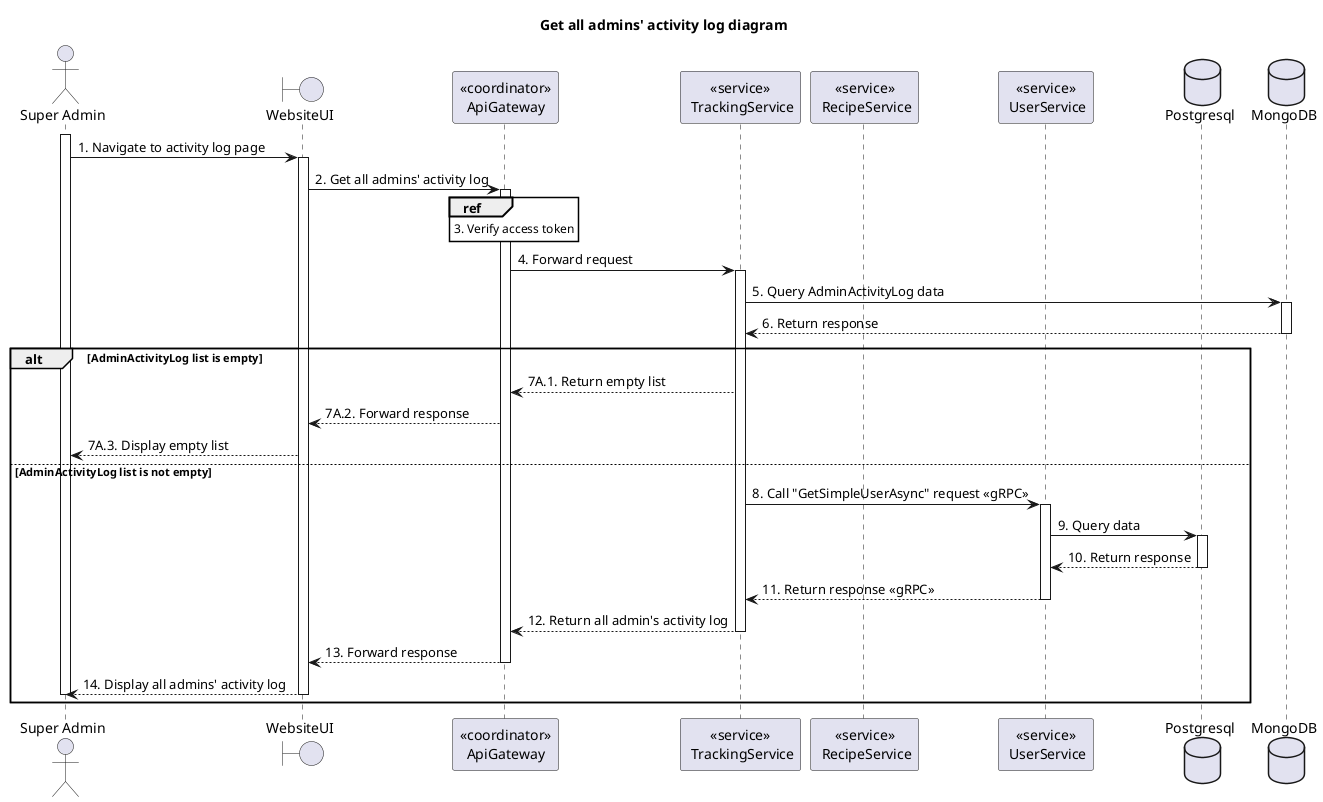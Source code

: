 @startuml Sequence
title "Get all admins' activity log diagram"
' Style section
<style>
  sequenceDiagram {
    reference {
      BackGroundColor white
    }
}
</style>

actor "Super Admin" as SuperAdmin
activate SuperAdmin

boundary WebsiteUI
participant "<<coordinator>>\nApiGateway" as ApiGateway
participant "<<service>>\n TrackingService" as TrackingService
participant "<<service>>\n RecipeService" as RecipeService
participant "<<service>>\n UserService" as UserService
database Postgresql
database MongoDB

SuperAdmin -> WebsiteUI++: 1. Navigate to activity log page

WebsiteUI -> ApiGateway++: 2. Get all admins' activity log

ref over ApiGateway: 3. Verify access token

ApiGateway -> TrackingService++: 4. Forward request

TrackingService -> MongoDB++: 5. Query AdminActivityLog data
TrackingService <-- MongoDB--: 6. Return response

alt AdminActivityLog list is empty
    ApiGateway <-- TrackingService: 7A.1. Return empty list
    WebsiteUI <-- ApiGateway: 7A.2. Forward response
    SuperAdmin <-- WebsiteUI: 7A.3. Display empty list
else AdminActivityLog list is not empty
    TrackingService -> UserService++: 8. Call "GetSimpleUserAsync" request <<gRPC>>
    UserService -> Postgresql++: 9. Query data
    UserService <-- Postgresql--: 10. Return response
    TrackingService <-- UserService--: 11. Return response <<gRPC>>

    ApiGateway <-- TrackingService--: 12. Return all admin's activity log
    WebsiteUI <-- ApiGateway--: 13. Forward response
    SuperAdmin <-- WebsiteUI--: 14. Display all admins' activity log
    deactivate SuperAdmin
end

@enduml
